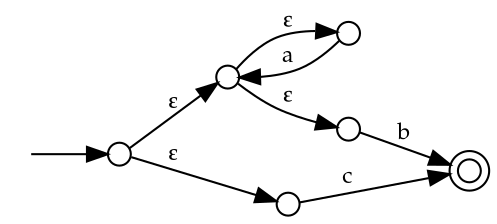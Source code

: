 digraph NFA {
	graph [fontname=Palatino, fontsize=11, rankdir="LR", margin=0];
	node [fontname=Palatino, fontsize=11, width="0.15", height="0.15"];
	edge [fontname="Palatino", fontsize=11];

	0 [shape=point, style=invis]
	1 [shape=circle, label=""]
	2 [shape=circle, label=""]
	3 [shape=circle, label=""]
	4 [shape=circle, label=""]
	5 [shape=circle, label=""]

	6 [shape=doublecircle, label=""]

	1 -> 2 [label="&#949;"]		 
	2 -> 1 [label="a"]
	1 -> 3 [label="&#949;"]		 
	3 -> 6 [label="b"]
	
	4 -> 6 [label="c"]

	0 -> 5 [minlen="1"]
	5 -> 1 [label="&#949;"]
	5 -> 4 [label="&#949;"]

}
